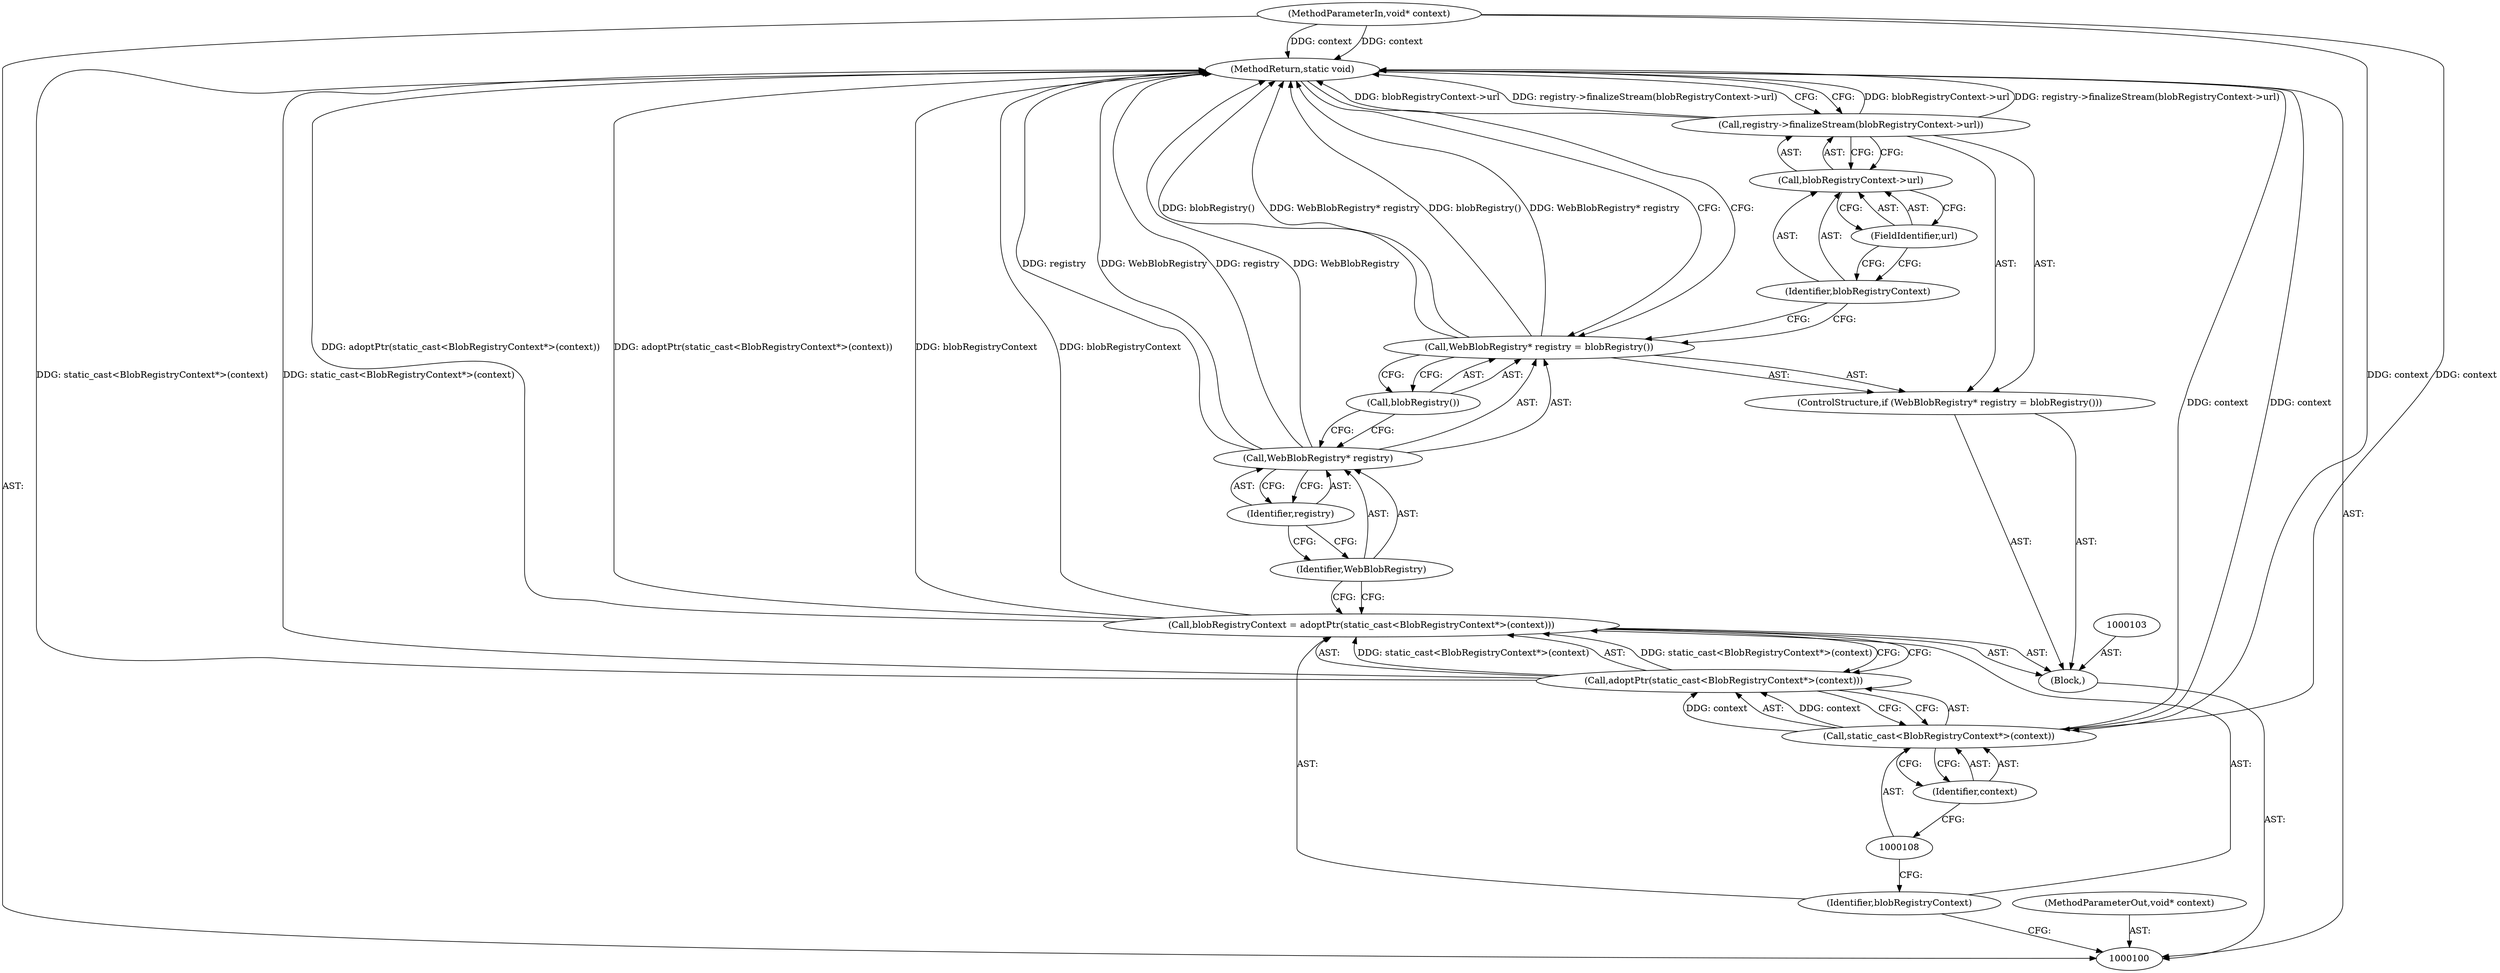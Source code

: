 digraph "0_Chrome_d0c31f0342cefc46a3b3d80359a9779d044d4c0d_8" {
"1000120" [label="(MethodReturn,static void)"];
"1000101" [label="(MethodParameterIn,void* context)"];
"1000158" [label="(MethodParameterOut,void* context)"];
"1000102" [label="(Block,)"];
"1000104" [label="(Call,blobRegistryContext = adoptPtr(static_cast<BlobRegistryContext*>(context)))"];
"1000105" [label="(Identifier,blobRegistryContext)"];
"1000106" [label="(Call,adoptPtr(static_cast<BlobRegistryContext*>(context)))"];
"1000107" [label="(Call,static_cast<BlobRegistryContext*>(context))"];
"1000109" [label="(Identifier,context)"];
"1000114" [label="(Identifier,registry)"];
"1000115" [label="(Call,blobRegistry())"];
"1000110" [label="(ControlStructure,if (WebBlobRegistry* registry = blobRegistry()))"];
"1000111" [label="(Call,WebBlobRegistry* registry = blobRegistry())"];
"1000112" [label="(Call,WebBlobRegistry* registry)"];
"1000113" [label="(Identifier,WebBlobRegistry)"];
"1000117" [label="(Call,blobRegistryContext->url)"];
"1000118" [label="(Identifier,blobRegistryContext)"];
"1000119" [label="(FieldIdentifier,url)"];
"1000116" [label="(Call,registry->finalizeStream(blobRegistryContext->url))"];
"1000120" -> "1000100"  [label="AST: "];
"1000120" -> "1000116"  [label="CFG: "];
"1000120" -> "1000111"  [label="CFG: "];
"1000116" -> "1000120"  [label="DDG: blobRegistryContext->url"];
"1000116" -> "1000120"  [label="DDG: registry->finalizeStream(blobRegistryContext->url)"];
"1000106" -> "1000120"  [label="DDG: static_cast<BlobRegistryContext*>(context)"];
"1000104" -> "1000120"  [label="DDG: blobRegistryContext"];
"1000104" -> "1000120"  [label="DDG: adoptPtr(static_cast<BlobRegistryContext*>(context))"];
"1000112" -> "1000120"  [label="DDG: registry"];
"1000112" -> "1000120"  [label="DDG: WebBlobRegistry"];
"1000111" -> "1000120"  [label="DDG: blobRegistry()"];
"1000111" -> "1000120"  [label="DDG: WebBlobRegistry* registry"];
"1000101" -> "1000120"  [label="DDG: context"];
"1000107" -> "1000120"  [label="DDG: context"];
"1000101" -> "1000100"  [label="AST: "];
"1000101" -> "1000120"  [label="DDG: context"];
"1000101" -> "1000107"  [label="DDG: context"];
"1000158" -> "1000100"  [label="AST: "];
"1000102" -> "1000100"  [label="AST: "];
"1000103" -> "1000102"  [label="AST: "];
"1000104" -> "1000102"  [label="AST: "];
"1000110" -> "1000102"  [label="AST: "];
"1000104" -> "1000102"  [label="AST: "];
"1000104" -> "1000106"  [label="CFG: "];
"1000105" -> "1000104"  [label="AST: "];
"1000106" -> "1000104"  [label="AST: "];
"1000113" -> "1000104"  [label="CFG: "];
"1000104" -> "1000120"  [label="DDG: blobRegistryContext"];
"1000104" -> "1000120"  [label="DDG: adoptPtr(static_cast<BlobRegistryContext*>(context))"];
"1000106" -> "1000104"  [label="DDG: static_cast<BlobRegistryContext*>(context)"];
"1000105" -> "1000104"  [label="AST: "];
"1000105" -> "1000100"  [label="CFG: "];
"1000108" -> "1000105"  [label="CFG: "];
"1000106" -> "1000104"  [label="AST: "];
"1000106" -> "1000107"  [label="CFG: "];
"1000107" -> "1000106"  [label="AST: "];
"1000104" -> "1000106"  [label="CFG: "];
"1000106" -> "1000120"  [label="DDG: static_cast<BlobRegistryContext*>(context)"];
"1000106" -> "1000104"  [label="DDG: static_cast<BlobRegistryContext*>(context)"];
"1000107" -> "1000106"  [label="DDG: context"];
"1000107" -> "1000106"  [label="AST: "];
"1000107" -> "1000109"  [label="CFG: "];
"1000108" -> "1000107"  [label="AST: "];
"1000109" -> "1000107"  [label="AST: "];
"1000106" -> "1000107"  [label="CFG: "];
"1000107" -> "1000120"  [label="DDG: context"];
"1000107" -> "1000106"  [label="DDG: context"];
"1000101" -> "1000107"  [label="DDG: context"];
"1000109" -> "1000107"  [label="AST: "];
"1000109" -> "1000108"  [label="CFG: "];
"1000107" -> "1000109"  [label="CFG: "];
"1000114" -> "1000112"  [label="AST: "];
"1000114" -> "1000113"  [label="CFG: "];
"1000112" -> "1000114"  [label="CFG: "];
"1000115" -> "1000111"  [label="AST: "];
"1000115" -> "1000112"  [label="CFG: "];
"1000111" -> "1000115"  [label="CFG: "];
"1000110" -> "1000102"  [label="AST: "];
"1000111" -> "1000110"  [label="AST: "];
"1000116" -> "1000110"  [label="AST: "];
"1000111" -> "1000110"  [label="AST: "];
"1000111" -> "1000115"  [label="CFG: "];
"1000112" -> "1000111"  [label="AST: "];
"1000115" -> "1000111"  [label="AST: "];
"1000118" -> "1000111"  [label="CFG: "];
"1000120" -> "1000111"  [label="CFG: "];
"1000111" -> "1000120"  [label="DDG: blobRegistry()"];
"1000111" -> "1000120"  [label="DDG: WebBlobRegistry* registry"];
"1000112" -> "1000111"  [label="AST: "];
"1000112" -> "1000114"  [label="CFG: "];
"1000113" -> "1000112"  [label="AST: "];
"1000114" -> "1000112"  [label="AST: "];
"1000115" -> "1000112"  [label="CFG: "];
"1000112" -> "1000120"  [label="DDG: registry"];
"1000112" -> "1000120"  [label="DDG: WebBlobRegistry"];
"1000113" -> "1000112"  [label="AST: "];
"1000113" -> "1000104"  [label="CFG: "];
"1000114" -> "1000113"  [label="CFG: "];
"1000117" -> "1000116"  [label="AST: "];
"1000117" -> "1000119"  [label="CFG: "];
"1000118" -> "1000117"  [label="AST: "];
"1000119" -> "1000117"  [label="AST: "];
"1000116" -> "1000117"  [label="CFG: "];
"1000118" -> "1000117"  [label="AST: "];
"1000118" -> "1000111"  [label="CFG: "];
"1000119" -> "1000118"  [label="CFG: "];
"1000119" -> "1000117"  [label="AST: "];
"1000119" -> "1000118"  [label="CFG: "];
"1000117" -> "1000119"  [label="CFG: "];
"1000116" -> "1000110"  [label="AST: "];
"1000116" -> "1000117"  [label="CFG: "];
"1000117" -> "1000116"  [label="AST: "];
"1000120" -> "1000116"  [label="CFG: "];
"1000116" -> "1000120"  [label="DDG: blobRegistryContext->url"];
"1000116" -> "1000120"  [label="DDG: registry->finalizeStream(blobRegistryContext->url)"];
}
